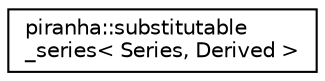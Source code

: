 digraph "Graphical Class Hierarchy"
{
  edge [fontname="Helvetica",fontsize="10",labelfontname="Helvetica",labelfontsize="10"];
  node [fontname="Helvetica",fontsize="10",shape=record];
  rankdir="LR";
  Node0 [label="piranha::substitutable\l_series\< Series, Derived \>",height=0.2,width=0.4,color="black", fillcolor="white", style="filled",URL="$classpiranha_1_1substitutable__series.html",tooltip="Toolbox for substitutable series. "];
}
